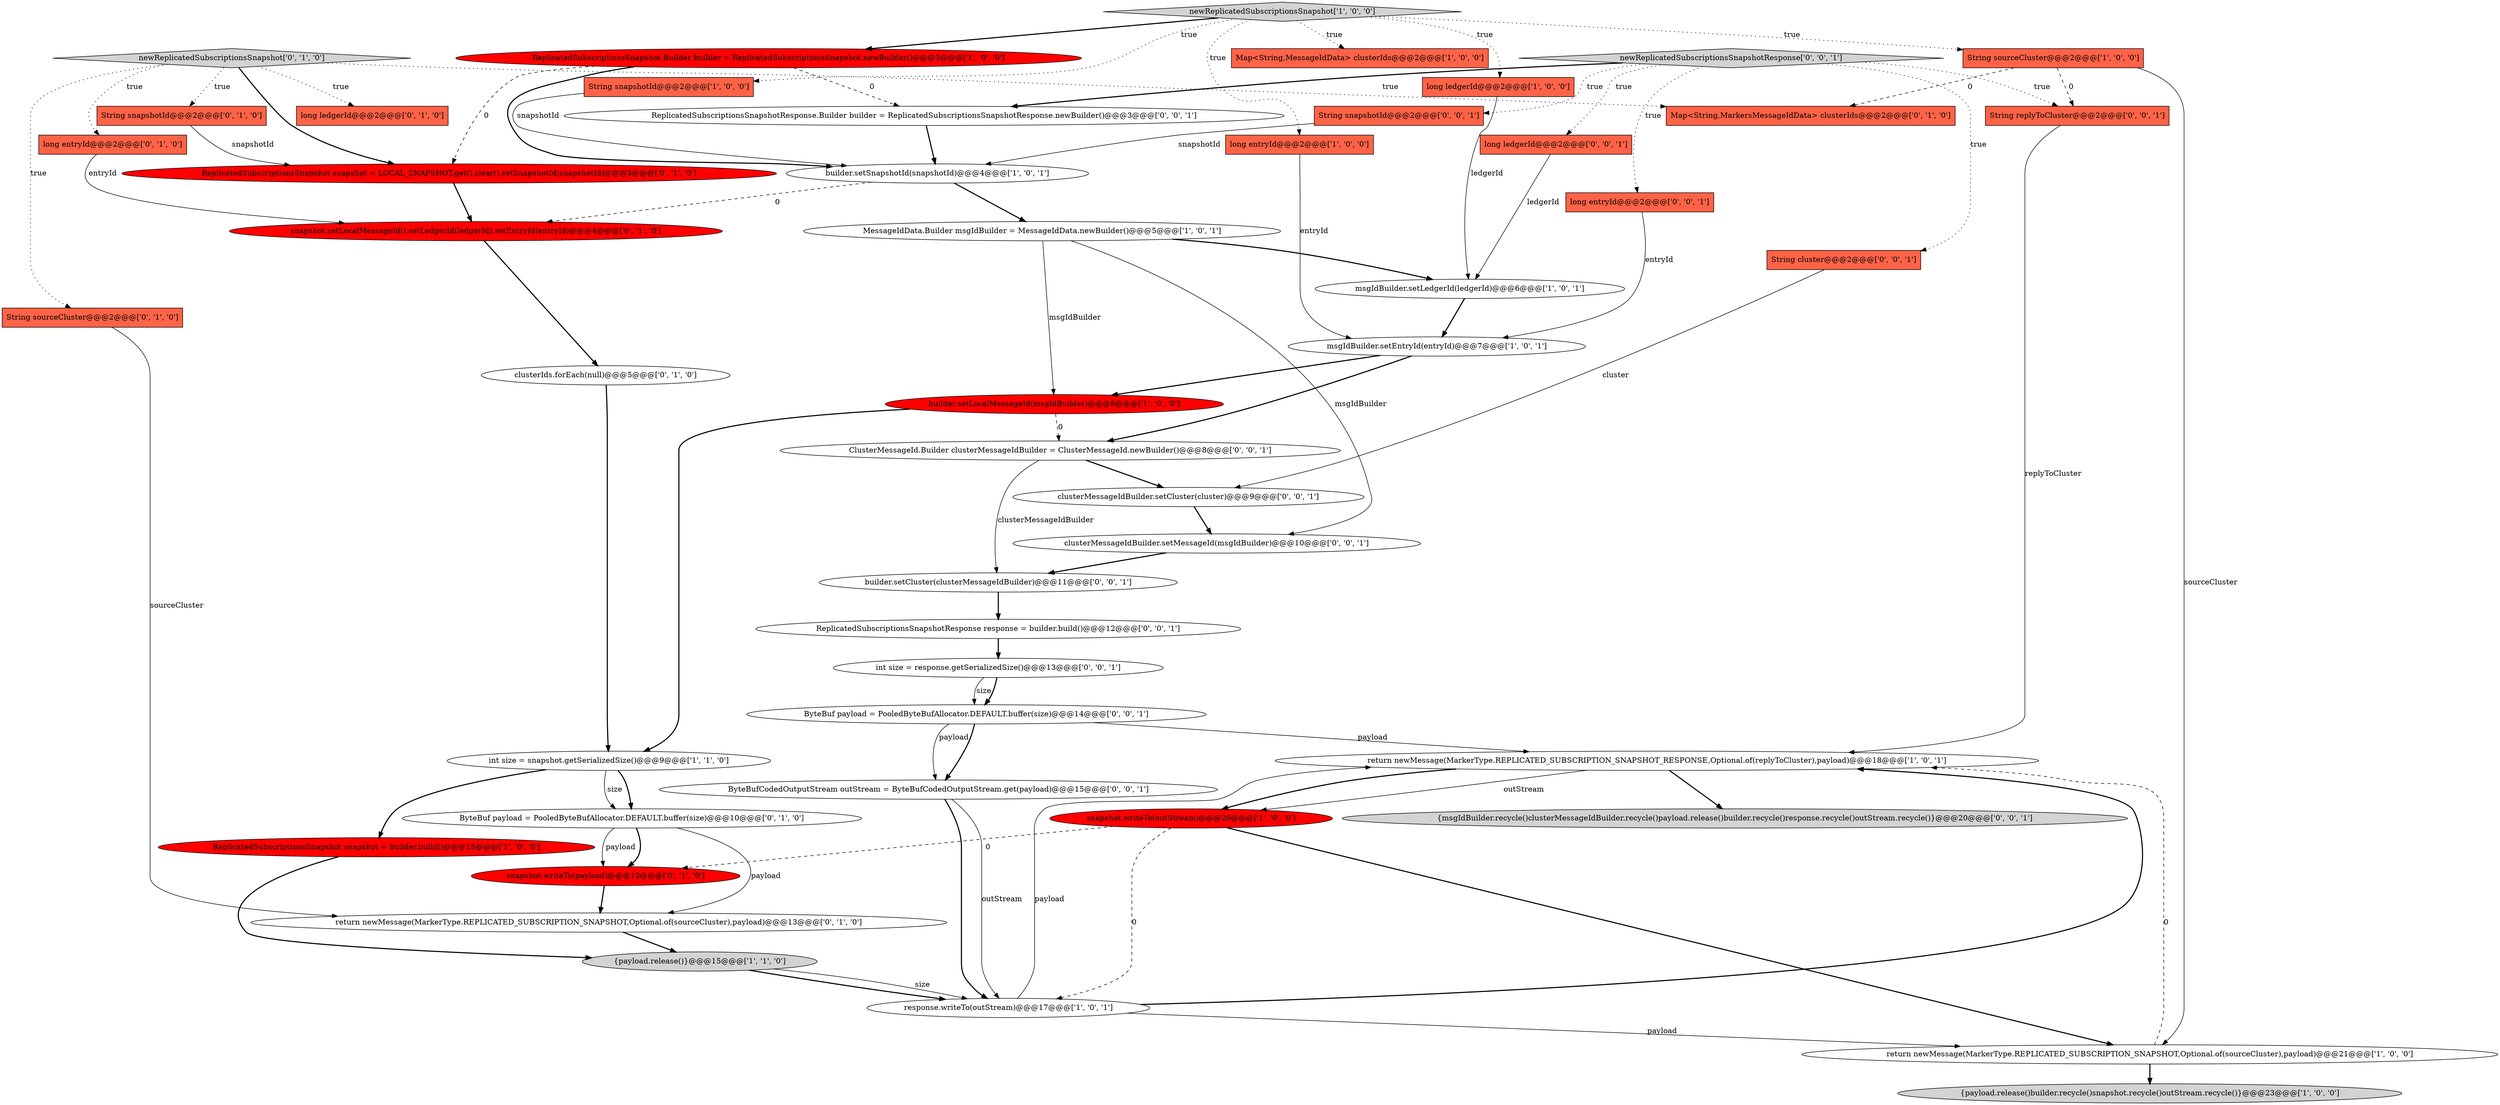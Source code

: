 digraph {
35 [style = filled, label = "long entryId@@@2@@@['0', '0', '1']", fillcolor = tomato, shape = box image = "AAA0AAABBB3BBB"];
26 [style = filled, label = "String snapshotId@@@2@@@['0', '1', '0']", fillcolor = tomato, shape = box image = "AAA0AAABBB2BBB"];
29 [style = filled, label = "snapshot.writeTo(payload)@@@12@@@['0', '1', '0']", fillcolor = red, shape = ellipse image = "AAA1AAABBB2BBB"];
7 [style = filled, label = "return newMessage(MarkerType.REPLICATED_SUBSCRIPTION_SNAPSHOT,Optional.of(sourceCluster),payload)@@@21@@@['1', '0', '0']", fillcolor = white, shape = ellipse image = "AAA0AAABBB1BBB"];
22 [style = filled, label = "snapshot.setLocalMessageId().setLedgerId(ledgerId).setEntryId(entryId)@@@4@@@['0', '1', '0']", fillcolor = red, shape = ellipse image = "AAA1AAABBB2BBB"];
24 [style = filled, label = "newReplicatedSubscriptionsSnapshot['0', '1', '0']", fillcolor = lightgray, shape = diamond image = "AAA0AAABBB2BBB"];
41 [style = filled, label = "String snapshotId@@@2@@@['0', '0', '1']", fillcolor = tomato, shape = box image = "AAA0AAABBB3BBB"];
38 [style = filled, label = "builder.setCluster(clusterMessageIdBuilder)@@@11@@@['0', '0', '1']", fillcolor = white, shape = ellipse image = "AAA0AAABBB3BBB"];
30 [style = filled, label = "return newMessage(MarkerType.REPLICATED_SUBSCRIPTION_SNAPSHOT,Optional.of(sourceCluster),payload)@@@13@@@['0', '1', '0']", fillcolor = white, shape = ellipse image = "AAA0AAABBB2BBB"];
40 [style = filled, label = "ReplicatedSubscriptionsSnapshotResponse.Builder builder = ReplicatedSubscriptionsSnapshotResponse.newBuilder()@@@3@@@['0', '0', '1']", fillcolor = white, shape = ellipse image = "AAA0AAABBB3BBB"];
6 [style = filled, label = "{payload.release()}@@@15@@@['1', '1', '0']", fillcolor = lightgray, shape = ellipse image = "AAA0AAABBB1BBB"];
19 [style = filled, label = "snapshot.writeTo(outStream)@@@20@@@['1', '0', '0']", fillcolor = red, shape = ellipse image = "AAA1AAABBB1BBB"];
34 [style = filled, label = "long ledgerId@@@2@@@['0', '0', '1']", fillcolor = tomato, shape = box image = "AAA0AAABBB3BBB"];
23 [style = filled, label = "long entryId@@@2@@@['0', '1', '0']", fillcolor = tomato, shape = box image = "AAA0AAABBB2BBB"];
46 [style = filled, label = "String cluster@@@2@@@['0', '0', '1']", fillcolor = tomato, shape = box image = "AAA0AAABBB3BBB"];
2 [style = filled, label = "msgIdBuilder.setEntryId(entryId)@@@7@@@['1', '0', '1']", fillcolor = white, shape = ellipse image = "AAA0AAABBB1BBB"];
33 [style = filled, label = "int size = response.getSerializedSize()@@@13@@@['0', '0', '1']", fillcolor = white, shape = ellipse image = "AAA0AAABBB3BBB"];
0 [style = filled, label = "ReplicatedSubscriptionsSnapshot.Builder builder = ReplicatedSubscriptionsSnapshot.newBuilder()@@@3@@@['1', '0', '0']", fillcolor = red, shape = ellipse image = "AAA1AAABBB1BBB"];
44 [style = filled, label = "newReplicatedSubscriptionsSnapshotResponse['0', '0', '1']", fillcolor = lightgray, shape = diamond image = "AAA0AAABBB3BBB"];
31 [style = filled, label = "ReplicatedSubscriptionsSnapshot snapshot = LOCAL_SNAPSHOT.get().clear().setSnapshotId(snapshotId)@@@3@@@['0', '1', '0']", fillcolor = red, shape = ellipse image = "AAA1AAABBB2BBB"];
28 [style = filled, label = "clusterIds.forEach(null)@@@5@@@['0', '1', '0']", fillcolor = white, shape = ellipse image = "AAA0AAABBB2BBB"];
11 [style = filled, label = "return newMessage(MarkerType.REPLICATED_SUBSCRIPTION_SNAPSHOT_RESPONSE,Optional.of(replyToCluster),payload)@@@18@@@['1', '0', '1']", fillcolor = white, shape = ellipse image = "AAA0AAABBB1BBB"];
37 [style = filled, label = "ByteBuf payload = PooledByteBufAllocator.DEFAULT.buffer(size)@@@14@@@['0', '0', '1']", fillcolor = white, shape = ellipse image = "AAA0AAABBB3BBB"];
15 [style = filled, label = "ReplicatedSubscriptionsSnapshot snapshot = builder.build()@@@15@@@['1', '0', '0']", fillcolor = red, shape = ellipse image = "AAA1AAABBB1BBB"];
32 [style = filled, label = "ClusterMessageId.Builder clusterMessageIdBuilder = ClusterMessageId.newBuilder()@@@8@@@['0', '0', '1']", fillcolor = white, shape = ellipse image = "AAA0AAABBB3BBB"];
45 [style = filled, label = "clusterMessageIdBuilder.setMessageId(msgIdBuilder)@@@10@@@['0', '0', '1']", fillcolor = white, shape = ellipse image = "AAA0AAABBB3BBB"];
10 [style = filled, label = "response.writeTo(outStream)@@@17@@@['1', '0', '1']", fillcolor = white, shape = ellipse image = "AAA0AAABBB1BBB"];
13 [style = filled, label = "long entryId@@@2@@@['1', '0', '0']", fillcolor = tomato, shape = box image = "AAA0AAABBB1BBB"];
17 [style = filled, label = "builder.setLocalMessageId(msgIdBuilder)@@@8@@@['1', '0', '0']", fillcolor = red, shape = ellipse image = "AAA1AAABBB1BBB"];
5 [style = filled, label = "msgIdBuilder.setLedgerId(ledgerId)@@@6@@@['1', '0', '1']", fillcolor = white, shape = ellipse image = "AAA0AAABBB1BBB"];
8 [style = filled, label = "MessageIdData.Builder msgIdBuilder = MessageIdData.newBuilder()@@@5@@@['1', '0', '1']", fillcolor = white, shape = ellipse image = "AAA0AAABBB1BBB"];
25 [style = filled, label = "String sourceCluster@@@2@@@['0', '1', '0']", fillcolor = tomato, shape = box image = "AAA0AAABBB2BBB"];
47 [style = filled, label = "String replyToCluster@@@2@@@['0', '0', '1']", fillcolor = tomato, shape = box image = "AAA0AAABBB3BBB"];
20 [style = filled, label = "ByteBuf payload = PooledByteBufAllocator.DEFAULT.buffer(size)@@@10@@@['0', '1', '0']", fillcolor = white, shape = ellipse image = "AAA0AAABBB2BBB"];
36 [style = filled, label = "ReplicatedSubscriptionsSnapshotResponse response = builder.build()@@@12@@@['0', '0', '1']", fillcolor = white, shape = ellipse image = "AAA0AAABBB3BBB"];
16 [style = filled, label = "Map<String,MessageIdData> clusterIds@@@2@@@['1', '0', '0']", fillcolor = tomato, shape = box image = "AAA0AAABBB1BBB"];
42 [style = filled, label = "ByteBufCodedOutputStream outStream = ByteBufCodedOutputStream.get(payload)@@@15@@@['0', '0', '1']", fillcolor = white, shape = ellipse image = "AAA0AAABBB3BBB"];
14 [style = filled, label = "newReplicatedSubscriptionsSnapshot['1', '0', '0']", fillcolor = lightgray, shape = diamond image = "AAA0AAABBB1BBB"];
18 [style = filled, label = "String sourceCluster@@@2@@@['1', '0', '0']", fillcolor = tomato, shape = box image = "AAA1AAABBB1BBB"];
3 [style = filled, label = "{payload.release()builder.recycle()snapshot.recycle()outStream.recycle()}@@@23@@@['1', '0', '0']", fillcolor = lightgray, shape = ellipse image = "AAA0AAABBB1BBB"];
1 [style = filled, label = "int size = snapshot.getSerializedSize()@@@9@@@['1', '1', '0']", fillcolor = white, shape = ellipse image = "AAA0AAABBB1BBB"];
4 [style = filled, label = "String snapshotId@@@2@@@['1', '0', '0']", fillcolor = tomato, shape = box image = "AAA0AAABBB1BBB"];
21 [style = filled, label = "long ledgerId@@@2@@@['0', '1', '0']", fillcolor = tomato, shape = box image = "AAA0AAABBB2BBB"];
39 [style = filled, label = "clusterMessageIdBuilder.setCluster(cluster)@@@9@@@['0', '0', '1']", fillcolor = white, shape = ellipse image = "AAA0AAABBB3BBB"];
27 [style = filled, label = "Map<String,MarkersMessageIdData> clusterIds@@@2@@@['0', '1', '0']", fillcolor = tomato, shape = box image = "AAA1AAABBB2BBB"];
43 [style = filled, label = "{msgIdBuilder.recycle()clusterMessageIdBuilder.recycle()payload.release()builder.recycle()response.recycle()outStream.recycle()}@@@20@@@['0', '0', '1']", fillcolor = lightgray, shape = ellipse image = "AAA0AAABBB3BBB"];
9 [style = filled, label = "builder.setSnapshotId(snapshotId)@@@4@@@['1', '0', '1']", fillcolor = white, shape = ellipse image = "AAA0AAABBB1BBB"];
12 [style = filled, label = "long ledgerId@@@2@@@['1', '0', '0']", fillcolor = tomato, shape = box image = "AAA0AAABBB1BBB"];
2->17 [style = bold, label=""];
34->5 [style = solid, label="ledgerId"];
20->30 [style = solid, label="payload"];
10->11 [style = solid, label="payload"];
8->45 [style = solid, label="msgIdBuilder"];
0->9 [style = bold, label=""];
18->47 [style = dashed, label="0"];
31->22 [style = bold, label=""];
17->1 [style = bold, label=""];
14->12 [style = dotted, label="true"];
29->30 [style = bold, label=""];
20->29 [style = bold, label=""];
24->25 [style = dotted, label="true"];
23->22 [style = solid, label="entryId"];
33->37 [style = solid, label="size"];
32->38 [style = solid, label="clusterMessageIdBuilder"];
1->15 [style = bold, label=""];
44->46 [style = dotted, label="true"];
25->30 [style = solid, label="sourceCluster"];
11->19 [style = solid, label="outStream"];
8->17 [style = solid, label="msgIdBuilder"];
18->27 [style = dashed, label="0"];
19->29 [style = dashed, label="0"];
44->40 [style = bold, label=""];
7->11 [style = dashed, label="0"];
1->20 [style = bold, label=""];
38->36 [style = bold, label=""];
39->45 [style = bold, label=""];
15->6 [style = bold, label=""];
22->28 [style = bold, label=""];
28->1 [style = bold, label=""];
37->42 [style = solid, label="payload"];
40->9 [style = bold, label=""];
11->43 [style = bold, label=""];
9->22 [style = dashed, label="0"];
11->19 [style = bold, label=""];
35->2 [style = solid, label="entryId"];
9->8 [style = bold, label=""];
4->9 [style = solid, label="snapshotId"];
20->29 [style = solid, label="payload"];
1->20 [style = solid, label="size"];
30->6 [style = bold, label=""];
36->33 [style = bold, label=""];
24->27 [style = dotted, label="true"];
7->3 [style = bold, label=""];
6->10 [style = solid, label="size"];
14->13 [style = dotted, label="true"];
44->35 [style = dotted, label="true"];
18->7 [style = solid, label="sourceCluster"];
14->16 [style = dotted, label="true"];
44->41 [style = dotted, label="true"];
17->32 [style = dashed, label="0"];
5->2 [style = bold, label=""];
12->5 [style = solid, label="ledgerId"];
24->23 [style = dotted, label="true"];
41->9 [style = solid, label="snapshotId"];
8->5 [style = bold, label=""];
46->39 [style = solid, label="cluster"];
14->0 [style = bold, label=""];
24->31 [style = bold, label=""];
24->26 [style = dotted, label="true"];
44->34 [style = dotted, label="true"];
19->10 [style = dashed, label="0"];
6->10 [style = bold, label=""];
42->10 [style = bold, label=""];
13->2 [style = solid, label="entryId"];
42->10 [style = solid, label="outStream"];
45->38 [style = bold, label=""];
0->31 [style = dashed, label="0"];
44->47 [style = dotted, label="true"];
47->11 [style = solid, label="replyToCluster"];
37->11 [style = solid, label="payload"];
32->39 [style = bold, label=""];
2->32 [style = bold, label=""];
33->37 [style = bold, label=""];
14->4 [style = dotted, label="true"];
10->7 [style = solid, label="payload"];
24->21 [style = dotted, label="true"];
0->40 [style = dashed, label="0"];
19->7 [style = bold, label=""];
14->18 [style = dotted, label="true"];
37->42 [style = bold, label=""];
26->31 [style = solid, label="snapshotId"];
10->11 [style = bold, label=""];
}
